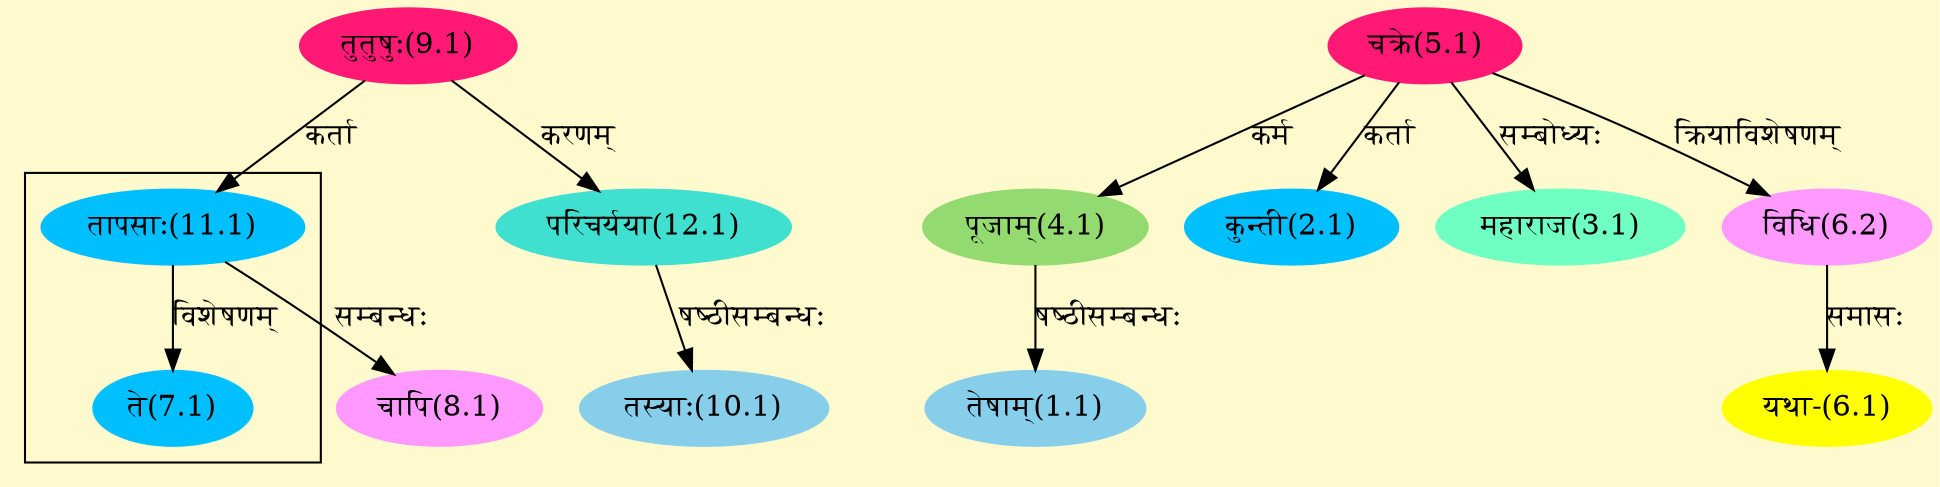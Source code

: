 digraph G{
rankdir=BT;
 compound=true;
 bgcolor="lemonchiffon1";

subgraph cluster_1{
Node7_1 [style=filled, color="#00BFFF" label = "ते(7.1)"]
Node11_1 [style=filled, color="#00BFFF" label = "तापसाः(11.1)"]

}
Node1_1 [style=filled, color="#87CEEB" label = "तेषाम्(1.1)"]
Node4_1 [style=filled, color="#93DB70" label = "पूजाम्(4.1)"]
Node2_1 [style=filled, color="#00BFFF" label = "कुन्ती(2.1)"]
Node5_1 [style=filled, color="#FF1975" label = "चक्रे(5.1)"]
Node3_1 [style=filled, color="#6FFFC3" label = "महाराज(3.1)"]
Node [style=filled, color="" label = "()"]
Node6_1 [style=filled, color="#FFFF00" label = "यथा-(6.1)"]
Node6_2 [style=filled, color="#FF99FF" label = "विधि(6.2)"]
Node8_1 [style=filled, color="#FF99FF" label = "चापि(8.1)"]
Node11_1 [style=filled, color="#00BFFF" label = "तापसाः(11.1)"]
Node9_1 [style=filled, color="#FF1975" label = "तुतुषुः(9.1)"]
Node10_1 [style=filled, color="#87CEEB" label = "तस्याः(10.1)"]
Node12_1 [style=filled, color="#40E0D0" label = "परिचर्यया(12.1)"]
/* Start of Relations section */

Node1_1 -> Node4_1 [  label="षष्ठीसम्बन्धः"  dir="back" ]
Node2_1 -> Node5_1 [  label="कर्ता"  dir="back" ]
Node3_1 -> Node5_1 [  label="सम्बोध्यः"  dir="back" ]
Node4_1 -> Node5_1 [  label="कर्म"  dir="back" ]
Node6_1 -> Node6_2 [  label="समासः"  dir="back" ]
Node6_2 -> Node5_1 [  label="क्रियाविशेषणम्"  dir="back" ]
Node7_1 -> Node11_1 [  label="विशेषणम्"  dir="back" ]
Node8_1 -> Node11_1 [  label="सम्बन्धः"  dir="back" ]
Node10_1 -> Node12_1 [  label="षष्ठीसम्बन्धः"  dir="back" ]
Node11_1 -> Node9_1 [  label="कर्ता"  dir="back" ]
Node12_1 -> Node9_1 [  label="करणम्"  dir="back" ]
}
